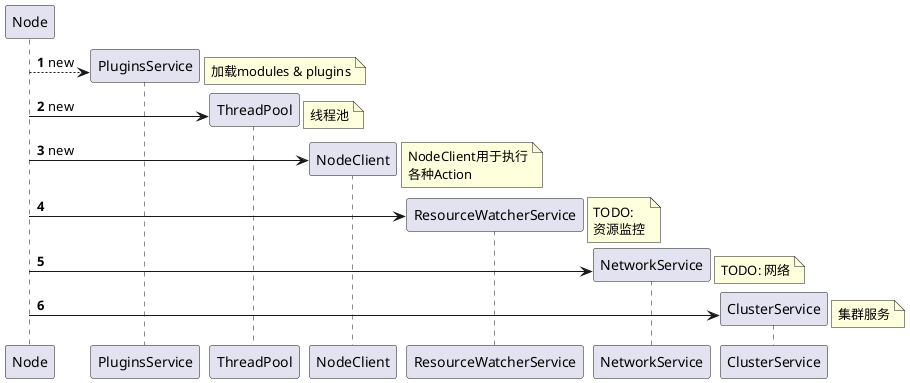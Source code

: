 @startuml
participant Node
participant PluginsService
participant ThreadPool
participant NodeClient
participant ResourceWatcherService
participant NetworkService
autonumber
create PluginsService
Node --> PluginsService: new
        note right
        加载modules & plugins
        end note
create ThreadPool
Node -> ThreadPool: new
    note right
    线程池
    end note
create NodeClient
Node -> NodeClient: new
    note right
    NodeClient用于执行
    各种Action
    end note
create ResourceWatcherService
Node -> ResourceWatcherService
    note right
    TODO:
    资源监控
    end note
create NetworkService
Node -> NetworkService
    note right
    TODO: 网络
    end note
create ClusterService
Node -> ClusterService
    note right
    集群服务
    end note
@enduml


创建NodeClient        new NodeClient()
创建各种Modules和Services
创建RestController    actionModule.getRestController()